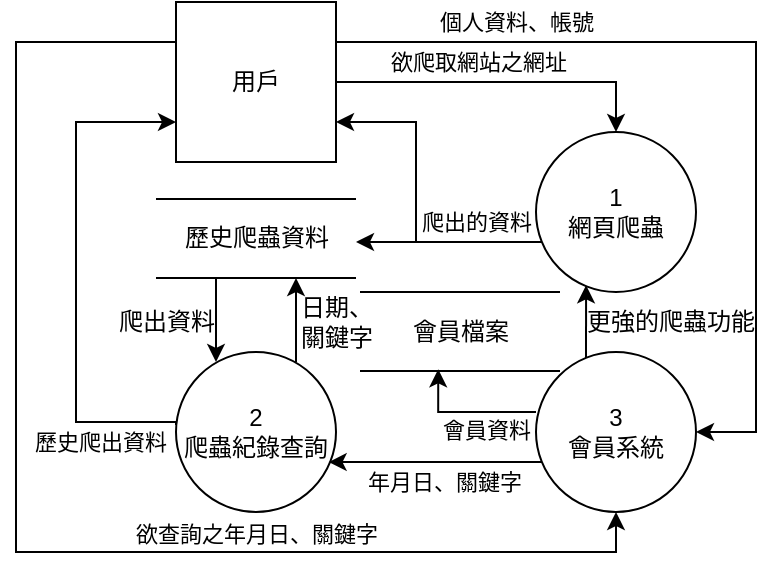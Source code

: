 <mxfile version="21.2.9" type="device">
  <diagram name="第 1 页" id="_hKIImX2wf-dFybGEGHS">
    <mxGraphModel dx="683" dy="375" grid="1" gridSize="10" guides="1" tooltips="1" connect="1" arrows="1" fold="1" page="1" pageScale="1" pageWidth="827" pageHeight="1169" math="0" shadow="0">
      <root>
        <mxCell id="0" />
        <mxCell id="1" parent="0" />
        <mxCell id="SaKuZngBujYHLQphRgoP-3" style="edgeStyle=orthogonalEdgeStyle;rounded=0;orthogonalLoop=1;jettySize=auto;html=1;entryX=0.5;entryY=0;entryDx=0;entryDy=0;" parent="1" source="SaKuZngBujYHLQphRgoP-1" target="SaKuZngBujYHLQphRgoP-2" edge="1">
          <mxGeometry relative="1" as="geometry">
            <mxPoint x="520" y="360" as="targetPoint" />
          </mxGeometry>
        </mxCell>
        <mxCell id="SaKuZngBujYHLQphRgoP-5" value="欲爬取網站之網址" style="edgeLabel;html=1;align=center;verticalAlign=middle;resizable=0;points=[];" parent="SaKuZngBujYHLQphRgoP-3" vertex="1" connectable="0">
          <mxGeometry x="-0.208" y="1" relative="1" as="geometry">
            <mxPoint x="5" y="-9" as="offset" />
          </mxGeometry>
        </mxCell>
        <mxCell id="ZCQBj4b5eaVNAZeZGHcr-9" style="edgeStyle=orthogonalEdgeStyle;rounded=0;orthogonalLoop=1;jettySize=auto;html=1;exitX=1;exitY=0.25;exitDx=0;exitDy=0;entryX=1;entryY=0.5;entryDx=0;entryDy=0;" parent="1" source="SaKuZngBujYHLQphRgoP-1" target="ZCQBj4b5eaVNAZeZGHcr-10" edge="1">
          <mxGeometry relative="1" as="geometry">
            <mxPoint x="550" y="480" as="targetPoint" />
            <Array as="points">
              <mxPoint x="570" y="340" />
              <mxPoint x="570" y="535" />
            </Array>
          </mxGeometry>
        </mxCell>
        <mxCell id="ZCQBj4b5eaVNAZeZGHcr-11" value="個人資料、帳號" style="edgeLabel;html=1;align=center;verticalAlign=middle;resizable=0;points=[];" parent="ZCQBj4b5eaVNAZeZGHcr-9" vertex="1" connectable="0">
          <mxGeometry x="-0.623" y="2" relative="1" as="geometry">
            <mxPoint x="8" y="-8" as="offset" />
          </mxGeometry>
        </mxCell>
        <mxCell id="tUrA5RLcL7AxgPju7uI_-4" style="edgeStyle=orthogonalEdgeStyle;rounded=0;orthogonalLoop=1;jettySize=auto;html=1;exitX=0;exitY=0.25;exitDx=0;exitDy=0;entryX=0.5;entryY=1;entryDx=0;entryDy=0;" parent="1" source="SaKuZngBujYHLQphRgoP-1" target="ZCQBj4b5eaVNAZeZGHcr-10" edge="1">
          <mxGeometry relative="1" as="geometry">
            <mxPoint x="500" y="590" as="targetPoint" />
            <Array as="points">
              <mxPoint x="200" y="340" />
              <mxPoint x="200" y="595" />
              <mxPoint x="500" y="595" />
            </Array>
          </mxGeometry>
        </mxCell>
        <mxCell id="tUrA5RLcL7AxgPju7uI_-5" value="欲查詢之年月日、關鍵字" style="edgeLabel;html=1;align=center;verticalAlign=middle;resizable=0;points=[];" parent="tUrA5RLcL7AxgPju7uI_-4" vertex="1" connectable="0">
          <mxGeometry x="0.562" y="-1" relative="1" as="geometry">
            <mxPoint x="-57" y="-10" as="offset" />
          </mxGeometry>
        </mxCell>
        <mxCell id="SaKuZngBujYHLQphRgoP-1" value="用戶" style="whiteSpace=wrap;html=1;aspect=fixed;" parent="1" vertex="1">
          <mxGeometry x="280" y="320" width="80" height="80" as="geometry" />
        </mxCell>
        <mxCell id="SaKuZngBujYHLQphRgoP-21" style="edgeStyle=orthogonalEdgeStyle;rounded=0;orthogonalLoop=1;jettySize=auto;html=1;entryX=1;entryY=0.75;entryDx=0;entryDy=0;" parent="1" source="SaKuZngBujYHLQphRgoP-2" target="SaKuZngBujYHLQphRgoP-1" edge="1">
          <mxGeometry relative="1" as="geometry">
            <mxPoint x="420" y="380" as="targetPoint" />
            <Array as="points">
              <mxPoint x="400" y="440" />
              <mxPoint x="400" y="380" />
            </Array>
          </mxGeometry>
        </mxCell>
        <mxCell id="ZCQBj4b5eaVNAZeZGHcr-7" value="爬出的資料" style="edgeLabel;html=1;align=center;verticalAlign=middle;resizable=0;points=[];" parent="SaKuZngBujYHLQphRgoP-21" vertex="1" connectable="0">
          <mxGeometry x="-0.584" y="-2" relative="1" as="geometry">
            <mxPoint x="1" y="-8" as="offset" />
          </mxGeometry>
        </mxCell>
        <mxCell id="SaKuZngBujYHLQphRgoP-2" value="1&lt;br&gt;網頁爬蟲" style="ellipse;whiteSpace=wrap;html=1;aspect=fixed;" parent="1" vertex="1">
          <mxGeometry x="460" y="385" width="80" height="80" as="geometry" />
        </mxCell>
        <mxCell id="SaKuZngBujYHLQphRgoP-11" value="" style="group" parent="1" vertex="1" connectable="0">
          <mxGeometry x="270" y="418.5" width="100" height="39.5" as="geometry" />
        </mxCell>
        <mxCell id="SaKuZngBujYHLQphRgoP-13" value="" style="group" parent="SaKuZngBujYHLQphRgoP-11" vertex="1" connectable="0">
          <mxGeometry width="100" height="39.5" as="geometry" />
        </mxCell>
        <mxCell id="SaKuZngBujYHLQphRgoP-9" value="" style="endArrow=none;html=1;rounded=0;" parent="SaKuZngBujYHLQphRgoP-13" edge="1">
          <mxGeometry width="50" height="50" relative="1" as="geometry">
            <mxPoint as="sourcePoint" />
            <mxPoint x="100" as="targetPoint" />
          </mxGeometry>
        </mxCell>
        <mxCell id="SaKuZngBujYHLQphRgoP-10" value="" style="endArrow=none;html=1;rounded=0;" parent="SaKuZngBujYHLQphRgoP-13" edge="1">
          <mxGeometry width="50" height="50" relative="1" as="geometry">
            <mxPoint y="39.5" as="sourcePoint" />
            <mxPoint x="100" y="39.5" as="targetPoint" />
          </mxGeometry>
        </mxCell>
        <mxCell id="SaKuZngBujYHLQphRgoP-12" value="歷史爬蟲資料" style="text;html=1;align=center;verticalAlign=middle;resizable=0;points=[];autosize=1;strokeColor=none;fillColor=none;" parent="SaKuZngBujYHLQphRgoP-13" vertex="1">
          <mxGeometry x="0.003" y="4.75" width="100" height="30" as="geometry" />
        </mxCell>
        <mxCell id="SaKuZngBujYHLQphRgoP-23" value="" style="endArrow=classic;html=1;rounded=0;" parent="1" edge="1">
          <mxGeometry width="50" height="50" relative="1" as="geometry">
            <mxPoint x="420" y="440" as="sourcePoint" />
            <mxPoint x="370" y="440" as="targetPoint" />
          </mxGeometry>
        </mxCell>
        <mxCell id="SaKuZngBujYHLQphRgoP-29" style="edgeStyle=orthogonalEdgeStyle;rounded=0;orthogonalLoop=1;jettySize=auto;html=1;exitX=0.008;exitY=0.582;exitDx=0;exitDy=0;exitPerimeter=0;" parent="1" edge="1">
          <mxGeometry relative="1" as="geometry">
            <mxPoint x="280" y="380" as="targetPoint" />
            <Array as="points">
              <mxPoint x="280" y="530" />
              <mxPoint x="230" y="530" />
              <mxPoint x="230" y="380" />
              <mxPoint x="280" y="380" />
            </Array>
            <mxPoint x="280.0" y="531.56" as="sourcePoint" />
          </mxGeometry>
        </mxCell>
        <mxCell id="SaKuZngBujYHLQphRgoP-34" value="歷史爬出資料" style="edgeLabel;html=1;align=center;verticalAlign=middle;resizable=0;points=[];" parent="SaKuZngBujYHLQphRgoP-29" vertex="1" connectable="0">
          <mxGeometry x="-0.676" y="-2" relative="1" as="geometry">
            <mxPoint x="1" y="12" as="offset" />
          </mxGeometry>
        </mxCell>
        <mxCell id="SaKuZngBujYHLQphRgoP-25" value="2&lt;br&gt;爬蟲紀錄查詢" style="ellipse;whiteSpace=wrap;html=1;aspect=fixed;" parent="1" vertex="1">
          <mxGeometry x="280" y="495" width="80" height="80" as="geometry" />
        </mxCell>
        <mxCell id="SaKuZngBujYHLQphRgoP-35" value="日期、&lt;br&gt;關鍵字" style="text;html=1;align=center;verticalAlign=middle;resizable=0;points=[];autosize=1;strokeColor=none;fillColor=none;" parent="1" vertex="1">
          <mxGeometry x="330" y="460" width="60" height="40" as="geometry" />
        </mxCell>
        <mxCell id="SaKuZngBujYHLQphRgoP-36" value="爬出資料" style="text;html=1;align=center;verticalAlign=middle;resizable=0;points=[];autosize=1;strokeColor=none;fillColor=none;" parent="1" vertex="1">
          <mxGeometry x="240" y="465" width="70" height="30" as="geometry" />
        </mxCell>
        <mxCell id="ZCQBj4b5eaVNAZeZGHcr-3" value="" style="endArrow=classic;html=1;rounded=0;" parent="1" edge="1">
          <mxGeometry width="50" height="50" relative="1" as="geometry">
            <mxPoint x="300" y="458" as="sourcePoint" />
            <mxPoint x="300" y="500" as="targetPoint" />
          </mxGeometry>
        </mxCell>
        <mxCell id="ZCQBj4b5eaVNAZeZGHcr-23" style="edgeStyle=orthogonalEdgeStyle;rounded=0;orthogonalLoop=1;jettySize=auto;html=1;exitX=0;exitY=0.375;exitDx=0;exitDy=0;entryX=0.373;entryY=0.997;entryDx=0;entryDy=0;entryPerimeter=0;exitPerimeter=0;" parent="1" source="ZCQBj4b5eaVNAZeZGHcr-10" edge="1">
          <mxGeometry relative="1" as="geometry">
            <mxPoint x="411.113" y="503.66" as="targetPoint" />
            <mxPoint x="460" y="539" as="sourcePoint" />
            <Array as="points">
              <mxPoint x="411" y="525" />
            </Array>
          </mxGeometry>
        </mxCell>
        <mxCell id="ZCQBj4b5eaVNAZeZGHcr-25" value="會員資料" style="edgeLabel;html=1;align=center;verticalAlign=middle;resizable=0;points=[];" parent="ZCQBj4b5eaVNAZeZGHcr-23" vertex="1" connectable="0">
          <mxGeometry x="-0.305" y="-2" relative="1" as="geometry">
            <mxPoint x="-1" y="11" as="offset" />
          </mxGeometry>
        </mxCell>
        <mxCell id="ZCQBj4b5eaVNAZeZGHcr-17" value="" style="group" parent="1" vertex="1" connectable="0">
          <mxGeometry x="372" y="465" width="100" height="39.5" as="geometry" />
        </mxCell>
        <mxCell id="ZCQBj4b5eaVNAZeZGHcr-18" value="" style="group" parent="ZCQBj4b5eaVNAZeZGHcr-17" vertex="1" connectable="0">
          <mxGeometry width="100" height="39.5" as="geometry" />
        </mxCell>
        <mxCell id="ZCQBj4b5eaVNAZeZGHcr-19" value="" style="endArrow=none;html=1;rounded=0;" parent="ZCQBj4b5eaVNAZeZGHcr-18" edge="1">
          <mxGeometry width="50" height="50" relative="1" as="geometry">
            <mxPoint as="sourcePoint" />
            <mxPoint x="100" as="targetPoint" />
          </mxGeometry>
        </mxCell>
        <mxCell id="ZCQBj4b5eaVNAZeZGHcr-20" value="" style="endArrow=none;html=1;rounded=0;" parent="ZCQBj4b5eaVNAZeZGHcr-18" edge="1">
          <mxGeometry width="50" height="50" relative="1" as="geometry">
            <mxPoint y="39.5" as="sourcePoint" />
            <mxPoint x="100" y="39.5" as="targetPoint" />
          </mxGeometry>
        </mxCell>
        <mxCell id="ZCQBj4b5eaVNAZeZGHcr-21" value="會員檔案" style="text;html=1;align=center;verticalAlign=middle;resizable=0;points=[];autosize=1;strokeColor=none;fillColor=none;" parent="ZCQBj4b5eaVNAZeZGHcr-18" vertex="1">
          <mxGeometry x="15.003" y="4.75" width="70" height="30" as="geometry" />
        </mxCell>
        <mxCell id="ZCQBj4b5eaVNAZeZGHcr-22" value="" style="endArrow=classic;html=1;rounded=0;" parent="1" edge="1">
          <mxGeometry width="50" height="50" relative="1" as="geometry">
            <mxPoint x="340" y="500" as="sourcePoint" />
            <mxPoint x="340" y="458" as="targetPoint" />
          </mxGeometry>
        </mxCell>
        <mxCell id="ZCQBj4b5eaVNAZeZGHcr-27" value="更強的爬蟲功能" style="text;html=1;align=center;verticalAlign=middle;resizable=0;points=[];autosize=1;strokeColor=none;fillColor=none;" parent="1" vertex="1">
          <mxGeometry x="472" y="465" width="110" height="30" as="geometry" />
        </mxCell>
        <mxCell id="tUrA5RLcL7AxgPju7uI_-1" value="" style="endArrow=classic;html=1;rounded=0;exitX=0;exitY=0.688;exitDx=0;exitDy=0;exitPerimeter=0;entryX=0.954;entryY=0.688;entryDx=0;entryDy=0;entryPerimeter=0;" parent="1" target="SaKuZngBujYHLQphRgoP-25" edge="1">
          <mxGeometry width="50" height="50" relative="1" as="geometry">
            <mxPoint x="463" y="550.04" as="sourcePoint" />
            <mxPoint x="363" y="550" as="targetPoint" />
          </mxGeometry>
        </mxCell>
        <mxCell id="tUrA5RLcL7AxgPju7uI_-2" value="年月日、關鍵字" style="edgeLabel;html=1;align=center;verticalAlign=middle;resizable=0;points=[];" parent="tUrA5RLcL7AxgPju7uI_-1" vertex="1" connectable="0">
          <mxGeometry x="-0.375" relative="1" as="geometry">
            <mxPoint x="-16" y="10" as="offset" />
          </mxGeometry>
        </mxCell>
        <mxCell id="tUrA5RLcL7AxgPju7uI_-3" value="" style="endArrow=classic;html=1;rounded=0;entryX=0.313;entryY=0.933;entryDx=0;entryDy=0;entryPerimeter=0;" parent="1" edge="1">
          <mxGeometry width="50" height="50" relative="1" as="geometry">
            <mxPoint x="485" y="500" as="sourcePoint" />
            <mxPoint x="485.04" y="461.64" as="targetPoint" />
          </mxGeometry>
        </mxCell>
        <mxCell id="ZCQBj4b5eaVNAZeZGHcr-10" value="3&lt;br&gt;會員系統" style="ellipse;whiteSpace=wrap;html=1;aspect=fixed;" parent="1" vertex="1">
          <mxGeometry x="460" y="495" width="80" height="80" as="geometry" />
        </mxCell>
      </root>
    </mxGraphModel>
  </diagram>
</mxfile>
